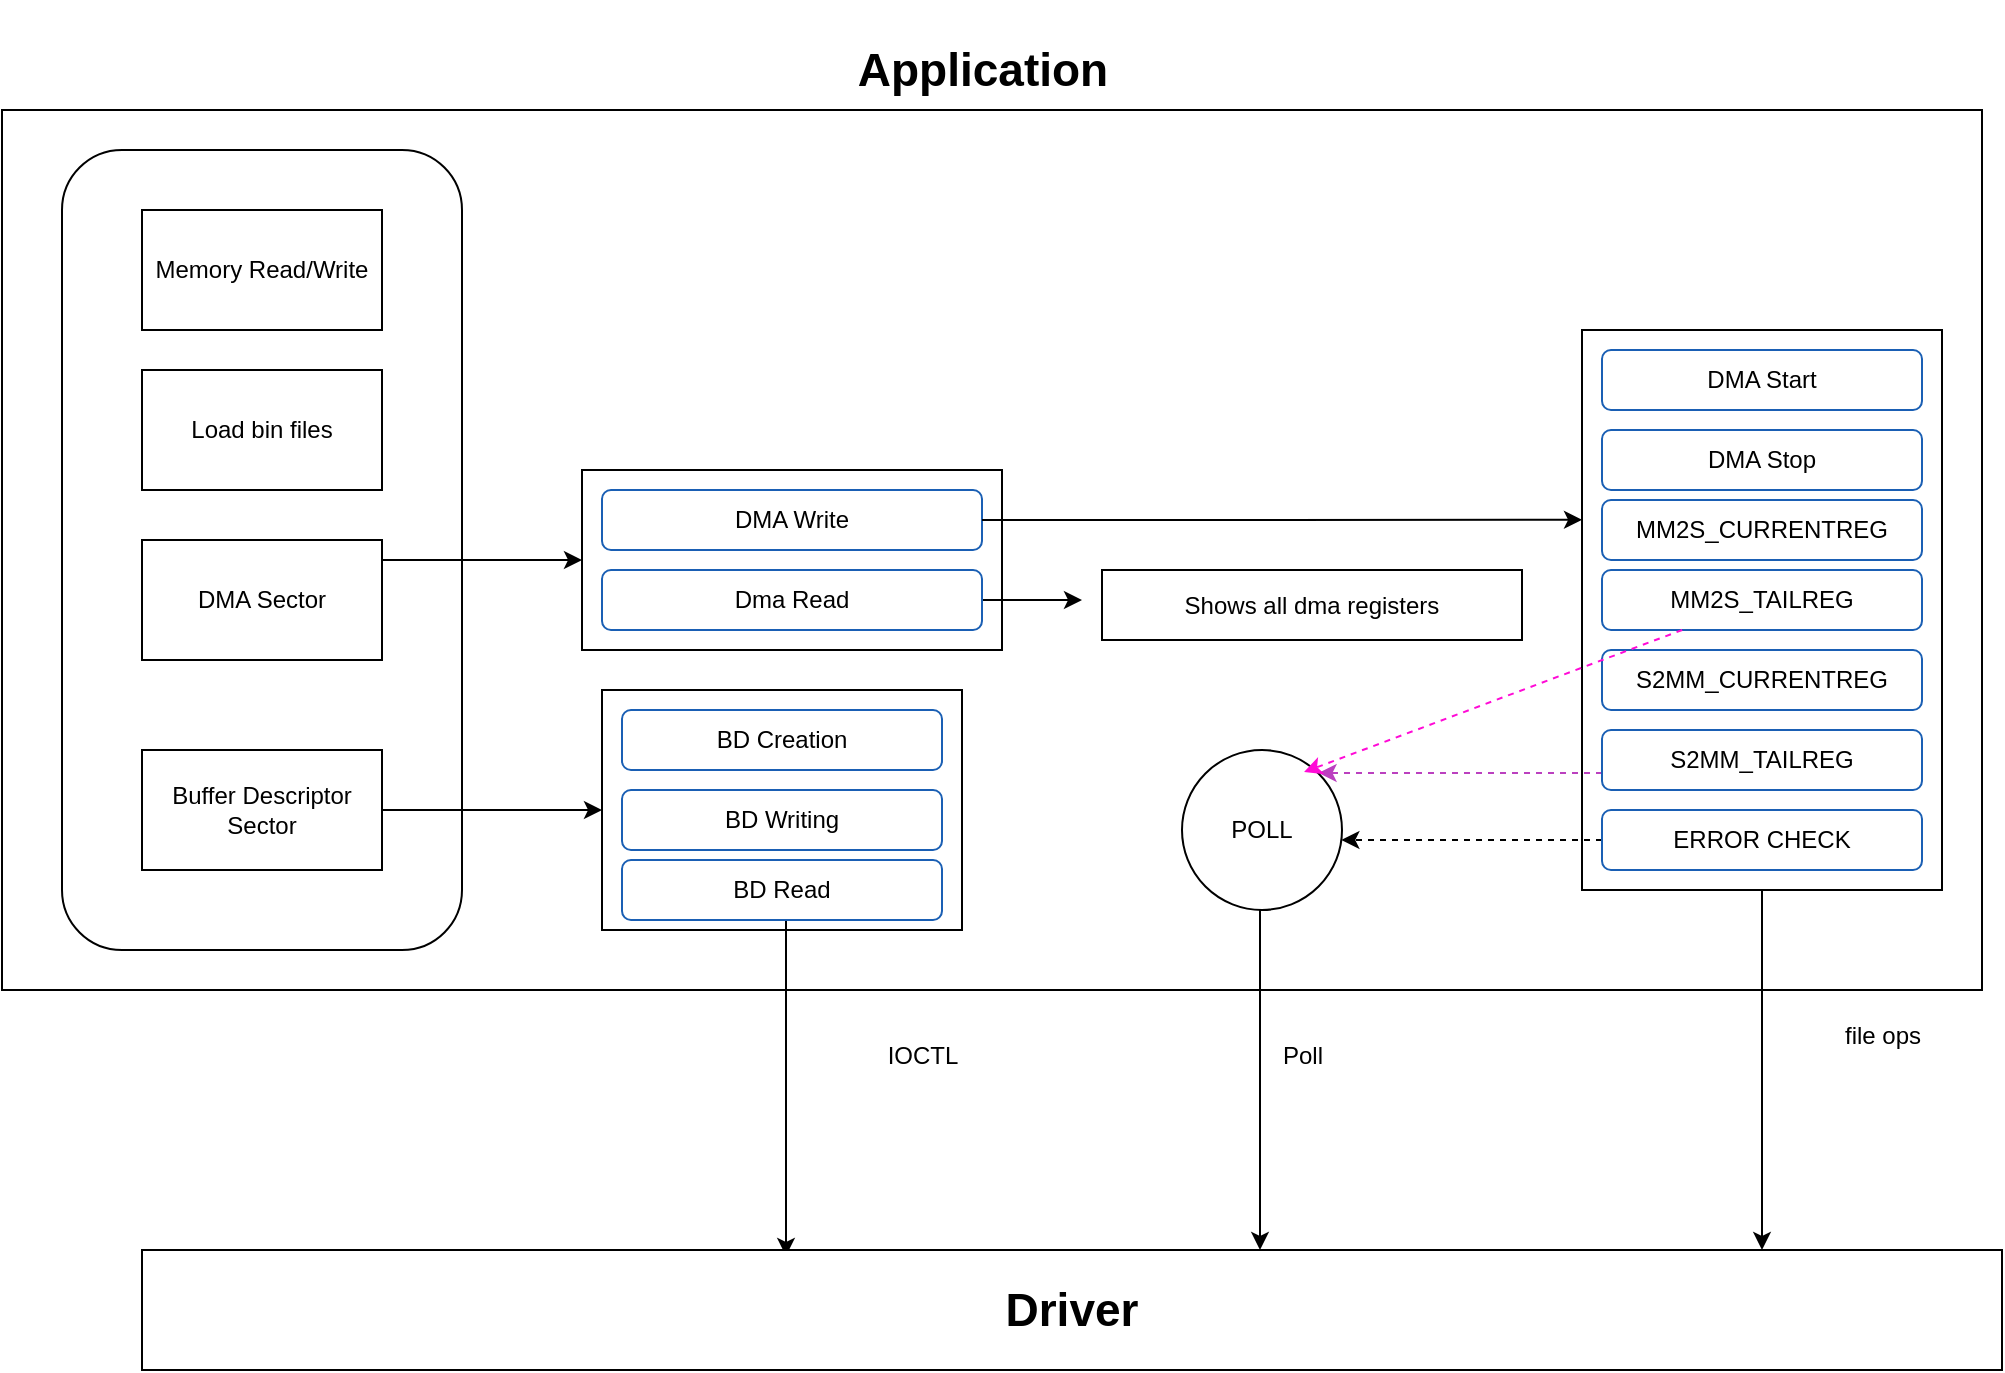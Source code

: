 <mxfile version="26.2.2">
  <diagram id="C5RBs43oDa-KdzZeNtuy" name="Page-1">
    <mxGraphModel grid="1" page="1" gridSize="10" guides="1" tooltips="1" connect="1" arrows="1" fold="1" pageScale="1" pageWidth="827" pageHeight="1169" math="0" shadow="0">
      <root>
        <mxCell id="WIyWlLk6GJQsqaUBKTNV-0" />
        <mxCell id="WIyWlLk6GJQsqaUBKTNV-1" parent="WIyWlLk6GJQsqaUBKTNV-0" />
        <mxCell id="N8MP2D0Ax6cOZZnn1STL-59" value="" style="rounded=0;whiteSpace=wrap;html=1;" vertex="1" parent="WIyWlLk6GJQsqaUBKTNV-1">
          <mxGeometry x="-310" y="260" width="990" height="440" as="geometry" />
        </mxCell>
        <mxCell id="N8MP2D0Ax6cOZZnn1STL-2" value="" style="rounded=1;whiteSpace=wrap;html=1;" vertex="1" parent="WIyWlLk6GJQsqaUBKTNV-1">
          <mxGeometry x="-280" y="280" width="200" height="400" as="geometry" />
        </mxCell>
        <mxCell id="N8MP2D0Ax6cOZZnn1STL-4" value="Memory Read/Write" style="rounded=0;whiteSpace=wrap;html=1;" vertex="1" parent="WIyWlLk6GJQsqaUBKTNV-1">
          <mxGeometry x="-240" y="310" width="120" height="60" as="geometry" />
        </mxCell>
        <mxCell id="N8MP2D0Ax6cOZZnn1STL-5" value="Load bin files" style="rounded=0;whiteSpace=wrap;html=1;" vertex="1" parent="WIyWlLk6GJQsqaUBKTNV-1">
          <mxGeometry x="-240" y="390" width="120" height="60" as="geometry" />
        </mxCell>
        <mxCell id="N8MP2D0Ax6cOZZnn1STL-22" style="edgeStyle=elbowEdgeStyle;rounded=0;orthogonalLoop=1;jettySize=auto;html=1;entryX=0;entryY=0.5;entryDx=0;entryDy=0;elbow=vertical;" edge="1" parent="WIyWlLk6GJQsqaUBKTNV-1" source="N8MP2D0Ax6cOZZnn1STL-6" target="N8MP2D0Ax6cOZZnn1STL-19">
          <mxGeometry relative="1" as="geometry" />
        </mxCell>
        <mxCell id="N8MP2D0Ax6cOZZnn1STL-6" value="DMA Sector" style="rounded=0;whiteSpace=wrap;html=1;" vertex="1" parent="WIyWlLk6GJQsqaUBKTNV-1">
          <mxGeometry x="-240" y="475" width="120" height="60" as="geometry" />
        </mxCell>
        <mxCell id="N8MP2D0Ax6cOZZnn1STL-56" style="edgeStyle=orthogonalEdgeStyle;rounded=0;orthogonalLoop=1;jettySize=auto;html=1;entryX=0;entryY=0.5;entryDx=0;entryDy=0;" edge="1" parent="WIyWlLk6GJQsqaUBKTNV-1" source="N8MP2D0Ax6cOZZnn1STL-7" target="N8MP2D0Ax6cOZZnn1STL-46">
          <mxGeometry relative="1" as="geometry" />
        </mxCell>
        <mxCell id="N8MP2D0Ax6cOZZnn1STL-7" value="Buffer Descriptor Sector" style="rounded=0;whiteSpace=wrap;html=1;" vertex="1" parent="WIyWlLk6GJQsqaUBKTNV-1">
          <mxGeometry x="-240" y="580" width="120" height="60" as="geometry" />
        </mxCell>
        <mxCell id="N8MP2D0Ax6cOZZnn1STL-69" style="edgeStyle=elbowEdgeStyle;rounded=0;orthogonalLoop=1;jettySize=auto;html=1;entryX=0.871;entryY=0;entryDx=0;entryDy=0;entryPerimeter=0;" edge="1" parent="WIyWlLk6GJQsqaUBKTNV-1" source="N8MP2D0Ax6cOZZnn1STL-17" target="N8MP2D0Ax6cOZZnn1STL-73">
          <mxGeometry relative="1" as="geometry">
            <mxPoint x="570" y="820" as="targetPoint" />
          </mxGeometry>
        </mxCell>
        <mxCell id="N8MP2D0Ax6cOZZnn1STL-17" value="" style="rounded=0;whiteSpace=wrap;html=1;" vertex="1" parent="WIyWlLk6GJQsqaUBKTNV-1">
          <mxGeometry x="480" y="370" width="180" height="280" as="geometry" />
        </mxCell>
        <mxCell id="N8MP2D0Ax6cOZZnn1STL-19" value="" style="rounded=0;whiteSpace=wrap;html=1;" vertex="1" parent="WIyWlLk6GJQsqaUBKTNV-1">
          <mxGeometry x="-20" y="440" width="210" height="90" as="geometry" />
        </mxCell>
        <mxCell id="N8MP2D0Ax6cOZZnn1STL-20" value="DMA Write" style="rounded=1;whiteSpace=wrap;html=1;gradientColor=none;strokeColor=light-dark(#1a5fb4, #ededed);" vertex="1" parent="WIyWlLk6GJQsqaUBKTNV-1">
          <mxGeometry x="-10" y="450" width="190" height="30" as="geometry" />
        </mxCell>
        <mxCell id="N8MP2D0Ax6cOZZnn1STL-37" style="edgeStyle=orthogonalEdgeStyle;rounded=0;orthogonalLoop=1;jettySize=auto;html=1;" edge="1" parent="WIyWlLk6GJQsqaUBKTNV-1" source="N8MP2D0Ax6cOZZnn1STL-21">
          <mxGeometry relative="1" as="geometry">
            <mxPoint x="230" y="505" as="targetPoint" />
          </mxGeometry>
        </mxCell>
        <mxCell id="N8MP2D0Ax6cOZZnn1STL-21" value="Dma Read" style="rounded=1;whiteSpace=wrap;html=1;strokeColor=light-dark(#1a5fb4, #403300);" vertex="1" parent="WIyWlLk6GJQsqaUBKTNV-1">
          <mxGeometry x="-10" y="490" width="190" height="30" as="geometry" />
        </mxCell>
        <mxCell id="N8MP2D0Ax6cOZZnn1STL-24" value="DMA Start" style="rounded=1;whiteSpace=wrap;html=1;gradientColor=none;strokeColor=light-dark(#1a5fb4, #ededed);" vertex="1" parent="WIyWlLk6GJQsqaUBKTNV-1">
          <mxGeometry x="490" y="380" width="160" height="30" as="geometry" />
        </mxCell>
        <mxCell id="N8MP2D0Ax6cOZZnn1STL-25" value="S2MM_CURRENTREG" style="rounded=1;whiteSpace=wrap;html=1;gradientColor=none;strokeColor=light-dark(#1a5fb4, #ededed);" vertex="1" parent="WIyWlLk6GJQsqaUBKTNV-1">
          <mxGeometry x="490" y="530" width="160" height="30" as="geometry" />
        </mxCell>
        <mxCell id="N8MP2D0Ax6cOZZnn1STL-65" style="edgeStyle=elbowEdgeStyle;rounded=0;orthogonalLoop=1;jettySize=auto;html=1;entryX=1;entryY=0;entryDx=0;entryDy=0;elbow=vertical;strokeColor=light-dark(#bb40bf, #ededed);dashed=1;" edge="1" parent="WIyWlLk6GJQsqaUBKTNV-1" source="N8MP2D0Ax6cOZZnn1STL-26" target="N8MP2D0Ax6cOZZnn1STL-62">
          <mxGeometry relative="1" as="geometry" />
        </mxCell>
        <mxCell id="N8MP2D0Ax6cOZZnn1STL-26" value="S2MM_TAILREG" style="rounded=1;whiteSpace=wrap;html=1;gradientColor=none;strokeColor=light-dark(#1a5fb4, #ededed);" vertex="1" parent="WIyWlLk6GJQsqaUBKTNV-1">
          <mxGeometry x="490" y="570" width="160" height="30" as="geometry" />
        </mxCell>
        <mxCell id="N8MP2D0Ax6cOZZnn1STL-66" style="edgeStyle=elbowEdgeStyle;rounded=0;orthogonalLoop=1;jettySize=auto;html=1;elbow=vertical;dashed=1;" edge="1" parent="WIyWlLk6GJQsqaUBKTNV-1" source="N8MP2D0Ax6cOZZnn1STL-27" target="N8MP2D0Ax6cOZZnn1STL-62">
          <mxGeometry relative="1" as="geometry" />
        </mxCell>
        <mxCell id="N8MP2D0Ax6cOZZnn1STL-27" value="ERROR CHECK" style="rounded=1;whiteSpace=wrap;html=1;gradientColor=none;strokeColor=light-dark(#1a5fb4, #ededed);" vertex="1" parent="WIyWlLk6GJQsqaUBKTNV-1">
          <mxGeometry x="490" y="610" width="160" height="30" as="geometry" />
        </mxCell>
        <mxCell id="N8MP2D0Ax6cOZZnn1STL-31" value="MM2S_TAILREG" style="rounded=1;whiteSpace=wrap;html=1;gradientColor=none;strokeColor=light-dark(#1a5fb4, #ededed);" vertex="1" parent="WIyWlLk6GJQsqaUBKTNV-1">
          <mxGeometry x="490" y="490" width="160" height="30" as="geometry" />
        </mxCell>
        <mxCell id="N8MP2D0Ax6cOZZnn1STL-32" value="MM2S_CURRENTREG" style="rounded=1;whiteSpace=wrap;html=1;gradientColor=none;strokeColor=light-dark(#1a5fb4, #ededed);" vertex="1" parent="WIyWlLk6GJQsqaUBKTNV-1">
          <mxGeometry x="490" y="455" width="160" height="30" as="geometry" />
        </mxCell>
        <mxCell id="N8MP2D0Ax6cOZZnn1STL-33" value="DMA Stop" style="rounded=1;whiteSpace=wrap;html=1;gradientColor=none;strokeColor=light-dark(#1a5fb4, #ededed);" vertex="1" parent="WIyWlLk6GJQsqaUBKTNV-1">
          <mxGeometry x="490" y="420" width="160" height="30" as="geometry" />
        </mxCell>
        <mxCell id="N8MP2D0Ax6cOZZnn1STL-34" style="edgeStyle=orthogonalEdgeStyle;rounded=0;orthogonalLoop=1;jettySize=auto;html=1;exitX=0.5;exitY=1;exitDx=0;exitDy=0;" edge="1" parent="WIyWlLk6GJQsqaUBKTNV-1" source="N8MP2D0Ax6cOZZnn1STL-17" target="N8MP2D0Ax6cOZZnn1STL-17">
          <mxGeometry relative="1" as="geometry" />
        </mxCell>
        <mxCell id="N8MP2D0Ax6cOZZnn1STL-35" style="edgeStyle=orthogonalEdgeStyle;rounded=0;orthogonalLoop=1;jettySize=auto;html=1;entryX=0;entryY=0.339;entryDx=0;entryDy=0;entryPerimeter=0;" edge="1" parent="WIyWlLk6GJQsqaUBKTNV-1" source="N8MP2D0Ax6cOZZnn1STL-20" target="N8MP2D0Ax6cOZZnn1STL-17">
          <mxGeometry relative="1" as="geometry" />
        </mxCell>
        <mxCell id="N8MP2D0Ax6cOZZnn1STL-36" value="Shows all dma registers" style="rounded=0;whiteSpace=wrap;html=1;" vertex="1" parent="WIyWlLk6GJQsqaUBKTNV-1">
          <mxGeometry x="240" y="490" width="210" height="35" as="geometry" />
        </mxCell>
        <mxCell id="N8MP2D0Ax6cOZZnn1STL-46" value="" style="rounded=0;whiteSpace=wrap;html=1;" vertex="1" parent="WIyWlLk6GJQsqaUBKTNV-1">
          <mxGeometry x="-10" y="550" width="180" height="120" as="geometry" />
        </mxCell>
        <mxCell id="N8MP2D0Ax6cOZZnn1STL-47" value="BD Creation" style="rounded=1;whiteSpace=wrap;html=1;gradientColor=none;strokeColor=light-dark(#1a5fb4, #ededed);" vertex="1" parent="WIyWlLk6GJQsqaUBKTNV-1">
          <mxGeometry y="560" width="160" height="30" as="geometry" />
        </mxCell>
        <mxCell id="N8MP2D0Ax6cOZZnn1STL-67" style="edgeStyle=elbowEdgeStyle;rounded=0;orthogonalLoop=1;jettySize=auto;html=1;entryX=0.346;entryY=0.05;entryDx=0;entryDy=0;entryPerimeter=0;" edge="1" parent="WIyWlLk6GJQsqaUBKTNV-1" source="N8MP2D0Ax6cOZZnn1STL-52" target="N8MP2D0Ax6cOZZnn1STL-73">
          <mxGeometry relative="1" as="geometry">
            <mxPoint x="80" y="820" as="targetPoint" />
          </mxGeometry>
        </mxCell>
        <mxCell id="N8MP2D0Ax6cOZZnn1STL-52" value="BD Read" style="rounded=1;whiteSpace=wrap;html=1;gradientColor=none;strokeColor=light-dark(#1a5fb4, #ededed);" vertex="1" parent="WIyWlLk6GJQsqaUBKTNV-1">
          <mxGeometry y="635" width="160" height="30" as="geometry" />
        </mxCell>
        <mxCell id="N8MP2D0Ax6cOZZnn1STL-53" value="BD Writing" style="rounded=1;whiteSpace=wrap;html=1;gradientColor=none;strokeColor=light-dark(#1a5fb4, #ededed);" vertex="1" parent="WIyWlLk6GJQsqaUBKTNV-1">
          <mxGeometry y="600" width="160" height="30" as="geometry" />
        </mxCell>
        <mxCell id="N8MP2D0Ax6cOZZnn1STL-54" style="edgeStyle=orthogonalEdgeStyle;rounded=0;orthogonalLoop=1;jettySize=auto;html=1;exitX=0.5;exitY=1;exitDx=0;exitDy=0;" edge="1" parent="WIyWlLk6GJQsqaUBKTNV-1" source="N8MP2D0Ax6cOZZnn1STL-46" target="N8MP2D0Ax6cOZZnn1STL-46">
          <mxGeometry relative="1" as="geometry" />
        </mxCell>
        <mxCell id="N8MP2D0Ax6cOZZnn1STL-60" value="&lt;h2&gt;&lt;font style=&quot;font-size: 23px;&quot;&gt;Application&lt;/font&gt;&lt;/h2&gt;" style="text;html=1;align=center;verticalAlign=middle;resizable=0;points=[];autosize=1;strokeColor=none;fillColor=none;" vertex="1" parent="WIyWlLk6GJQsqaUBKTNV-1">
          <mxGeometry x="105" y="205" width="150" height="70" as="geometry" />
        </mxCell>
        <mxCell id="N8MP2D0Ax6cOZZnn1STL-71" style="edgeStyle=elbowEdgeStyle;rounded=0;orthogonalLoop=1;jettySize=auto;html=1;entryX=0.601;entryY=0;entryDx=0;entryDy=0;entryPerimeter=0;" edge="1" parent="WIyWlLk6GJQsqaUBKTNV-1" source="N8MP2D0Ax6cOZZnn1STL-62" target="N8MP2D0Ax6cOZZnn1STL-73">
          <mxGeometry relative="1" as="geometry">
            <mxPoint x="320" y="820" as="targetPoint" />
          </mxGeometry>
        </mxCell>
        <mxCell id="N8MP2D0Ax6cOZZnn1STL-62" value="POLL" style="ellipse;whiteSpace=wrap;html=1;aspect=fixed;" vertex="1" parent="WIyWlLk6GJQsqaUBKTNV-1">
          <mxGeometry x="280" y="580" width="80" height="80" as="geometry" />
        </mxCell>
        <mxCell id="N8MP2D0Ax6cOZZnn1STL-64" style="rounded=0;orthogonalLoop=1;jettySize=auto;html=1;entryX=0.763;entryY=0.138;entryDx=0;entryDy=0;entryPerimeter=0;dashed=1;strokeColor=#FF0AD6;" edge="1" parent="WIyWlLk6GJQsqaUBKTNV-1" source="N8MP2D0Ax6cOZZnn1STL-31" target="N8MP2D0Ax6cOZZnn1STL-62">
          <mxGeometry relative="1" as="geometry" />
        </mxCell>
        <mxCell id="N8MP2D0Ax6cOZZnn1STL-68" value="IOCTL" style="text;html=1;align=center;verticalAlign=middle;resizable=0;points=[];autosize=1;strokeColor=none;fillColor=none;" vertex="1" parent="WIyWlLk6GJQsqaUBKTNV-1">
          <mxGeometry x="120" y="718" width="60" height="30" as="geometry" />
        </mxCell>
        <mxCell id="N8MP2D0Ax6cOZZnn1STL-70" value="file ops" style="text;html=1;align=center;verticalAlign=middle;resizable=0;points=[];autosize=1;strokeColor=none;fillColor=none;" vertex="1" parent="WIyWlLk6GJQsqaUBKTNV-1">
          <mxGeometry x="600" y="708" width="60" height="30" as="geometry" />
        </mxCell>
        <mxCell id="N8MP2D0Ax6cOZZnn1STL-72" value="Poll" style="text;html=1;align=center;verticalAlign=middle;resizable=0;points=[];autosize=1;strokeColor=none;fillColor=none;" vertex="1" parent="WIyWlLk6GJQsqaUBKTNV-1">
          <mxGeometry x="320" y="718" width="40" height="30" as="geometry" />
        </mxCell>
        <mxCell id="N8MP2D0Ax6cOZZnn1STL-73" value="&lt;h1&gt;&lt;font style=&quot;font-size: 23px;&quot;&gt;Driver&lt;/font&gt;&lt;/h1&gt;" style="rounded=0;whiteSpace=wrap;html=1;" vertex="1" parent="WIyWlLk6GJQsqaUBKTNV-1">
          <mxGeometry x="-240" y="830" width="930" height="60" as="geometry" />
        </mxCell>
      </root>
    </mxGraphModel>
  </diagram>
</mxfile>
